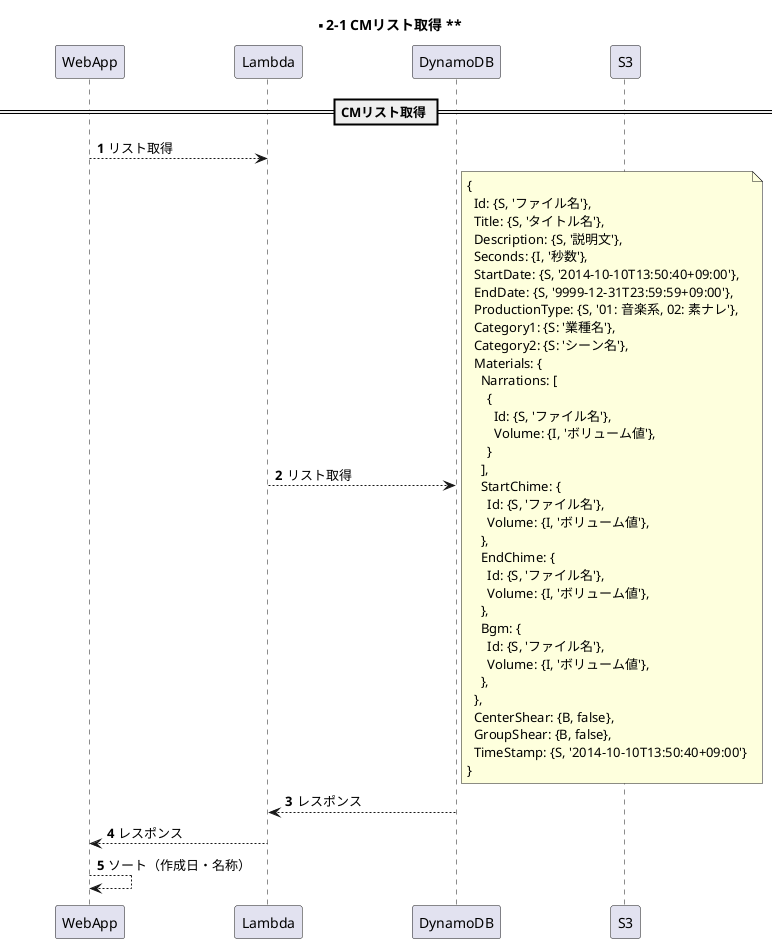 @startuml s2-1

participant WebApp order 1
participant Lambda order 2
participant DynamoDB order 3
participant S3 order 4
skinparam ParticipantPadding 50
autonumber

title ** 2-1 CMリスト取得 **

== CMリスト取得 ==
WebApp --> Lambda: リスト取得
Lambda --> DynamoDB: リスト取得
note right
{
  Id: {S, 'ファイル名'},
  Title: {S, 'タイトル名'},
  Description: {S, '説明文'},
  Seconds: {I, '秒数'},
  StartDate: {S, '2014-10-10T13:50:40+09:00'},
  EndDate: {S, '9999-12-31T23:59:59+09:00'},
  ProductionType: {S, '01: 音楽系, 02: 素ナレ'},
  Category1: {S: '業種名'},
  Category2: {S: 'シーン名'},
  Materials: {
    Narrations: [
      {
        Id: {S, 'ファイル名'},
        Volume: {I, 'ボリューム値'},
      }
    ],
    StartChime: {
      Id: {S, 'ファイル名'},
      Volume: {I, 'ボリューム値'},
    },
    EndChime: {
      Id: {S, 'ファイル名'},
      Volume: {I, 'ボリューム値'},
    },
    Bgm: {
      Id: {S, 'ファイル名'},
      Volume: {I, 'ボリューム値'},
    },
  },
  CenterShear: {B, false},
  GroupShear: {B, false},
  TimeStamp: {S, '2014-10-10T13:50:40+09:00'}
}
end note
Lambda <-- DynamoDB: レスポンス
WebApp <-- Lambda: レスポンス
WebApp --> WebApp: ソート（作成日・名称）

@enduml